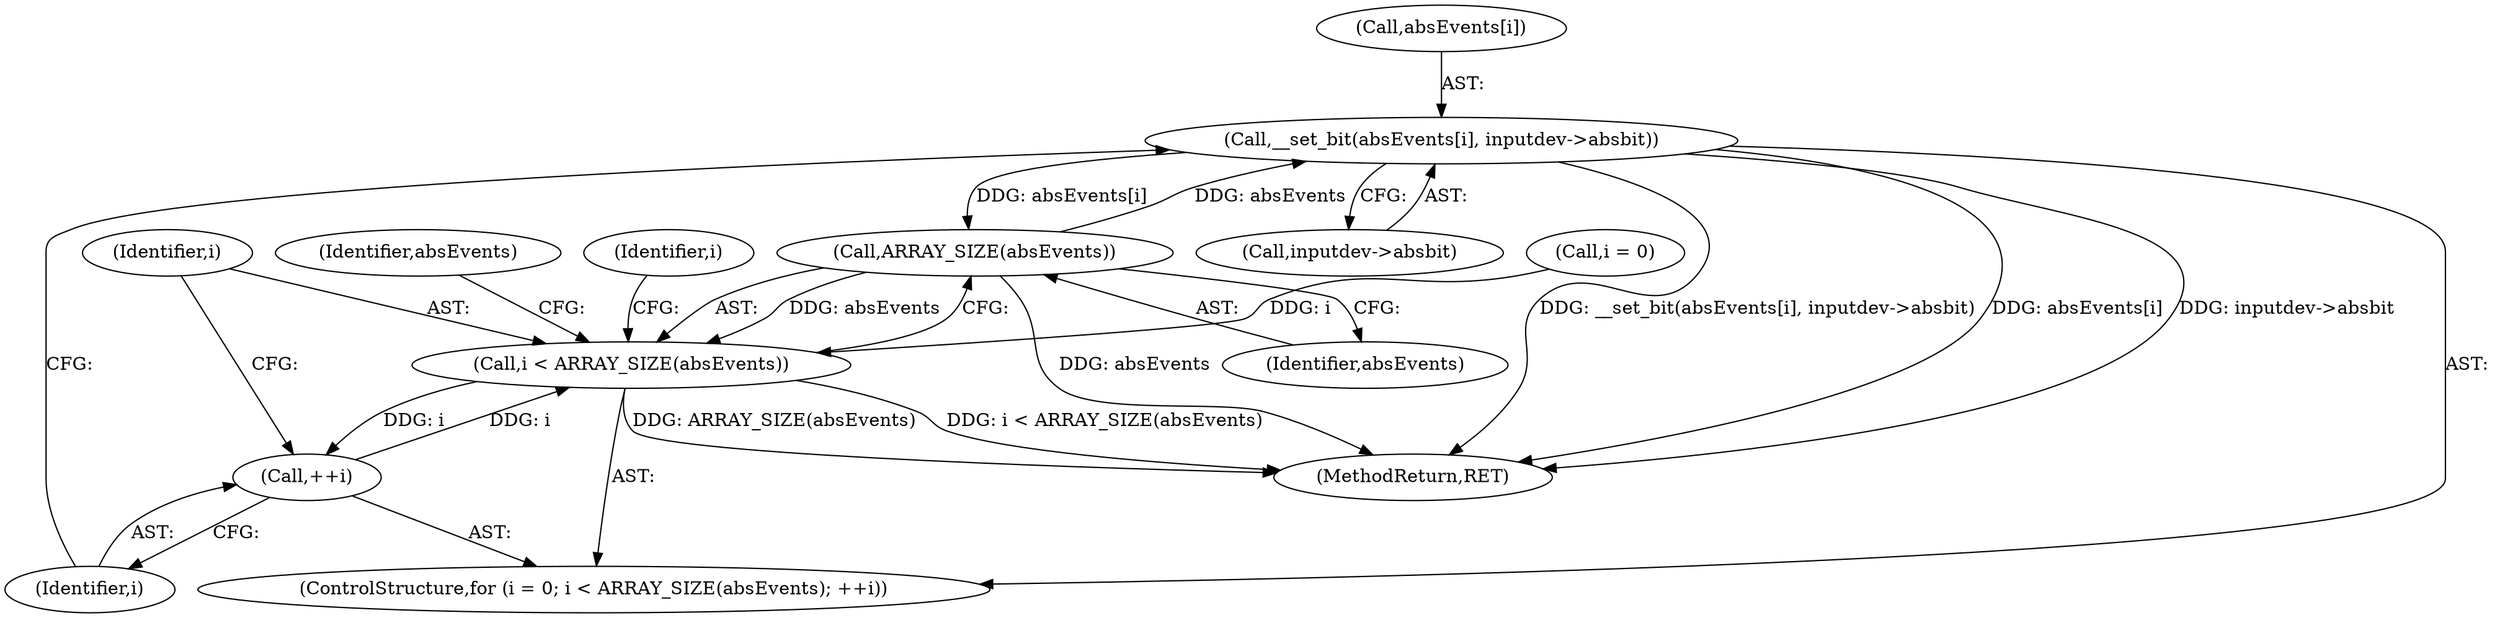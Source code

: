 digraph "0_linux_8e20cf2bce122ce9262d6034ee5d5b76fbb92f96@array" {
"1000445" [label="(Call,__set_bit(absEvents[i], inputdev->absbit))"];
"1000441" [label="(Call,ARRAY_SIZE(absEvents))"];
"1000445" [label="(Call,__set_bit(absEvents[i], inputdev->absbit))"];
"1000439" [label="(Call,i < ARRAY_SIZE(absEvents))"];
"1000443" [label="(Call,++i)"];
"1000442" [label="(Identifier,absEvents)"];
"1000447" [label="(Identifier,absEvents)"];
"1000449" [label="(Call,inputdev->absbit)"];
"1000444" [label="(Identifier,i)"];
"1000440" [label="(Identifier,i)"];
"1000445" [label="(Call,__set_bit(absEvents[i], inputdev->absbit))"];
"1000454" [label="(Identifier,i)"];
"1000779" [label="(MethodReturn,RET)"];
"1000435" [label="(ControlStructure,for (i = 0; i < ARRAY_SIZE(absEvents); ++i))"];
"1000436" [label="(Call,i = 0)"];
"1000443" [label="(Call,++i)"];
"1000439" [label="(Call,i < ARRAY_SIZE(absEvents))"];
"1000446" [label="(Call,absEvents[i])"];
"1000441" [label="(Call,ARRAY_SIZE(absEvents))"];
"1000445" -> "1000435"  [label="AST: "];
"1000445" -> "1000449"  [label="CFG: "];
"1000446" -> "1000445"  [label="AST: "];
"1000449" -> "1000445"  [label="AST: "];
"1000444" -> "1000445"  [label="CFG: "];
"1000445" -> "1000779"  [label="DDG: absEvents[i]"];
"1000445" -> "1000779"  [label="DDG: inputdev->absbit"];
"1000445" -> "1000779"  [label="DDG: __set_bit(absEvents[i], inputdev->absbit)"];
"1000445" -> "1000441"  [label="DDG: absEvents[i]"];
"1000441" -> "1000445"  [label="DDG: absEvents"];
"1000441" -> "1000439"  [label="AST: "];
"1000441" -> "1000442"  [label="CFG: "];
"1000442" -> "1000441"  [label="AST: "];
"1000439" -> "1000441"  [label="CFG: "];
"1000441" -> "1000779"  [label="DDG: absEvents"];
"1000441" -> "1000439"  [label="DDG: absEvents"];
"1000439" -> "1000435"  [label="AST: "];
"1000440" -> "1000439"  [label="AST: "];
"1000447" -> "1000439"  [label="CFG: "];
"1000454" -> "1000439"  [label="CFG: "];
"1000439" -> "1000779"  [label="DDG: ARRAY_SIZE(absEvents)"];
"1000439" -> "1000779"  [label="DDG: i < ARRAY_SIZE(absEvents)"];
"1000436" -> "1000439"  [label="DDG: i"];
"1000443" -> "1000439"  [label="DDG: i"];
"1000439" -> "1000443"  [label="DDG: i"];
"1000443" -> "1000435"  [label="AST: "];
"1000443" -> "1000444"  [label="CFG: "];
"1000444" -> "1000443"  [label="AST: "];
"1000440" -> "1000443"  [label="CFG: "];
}
